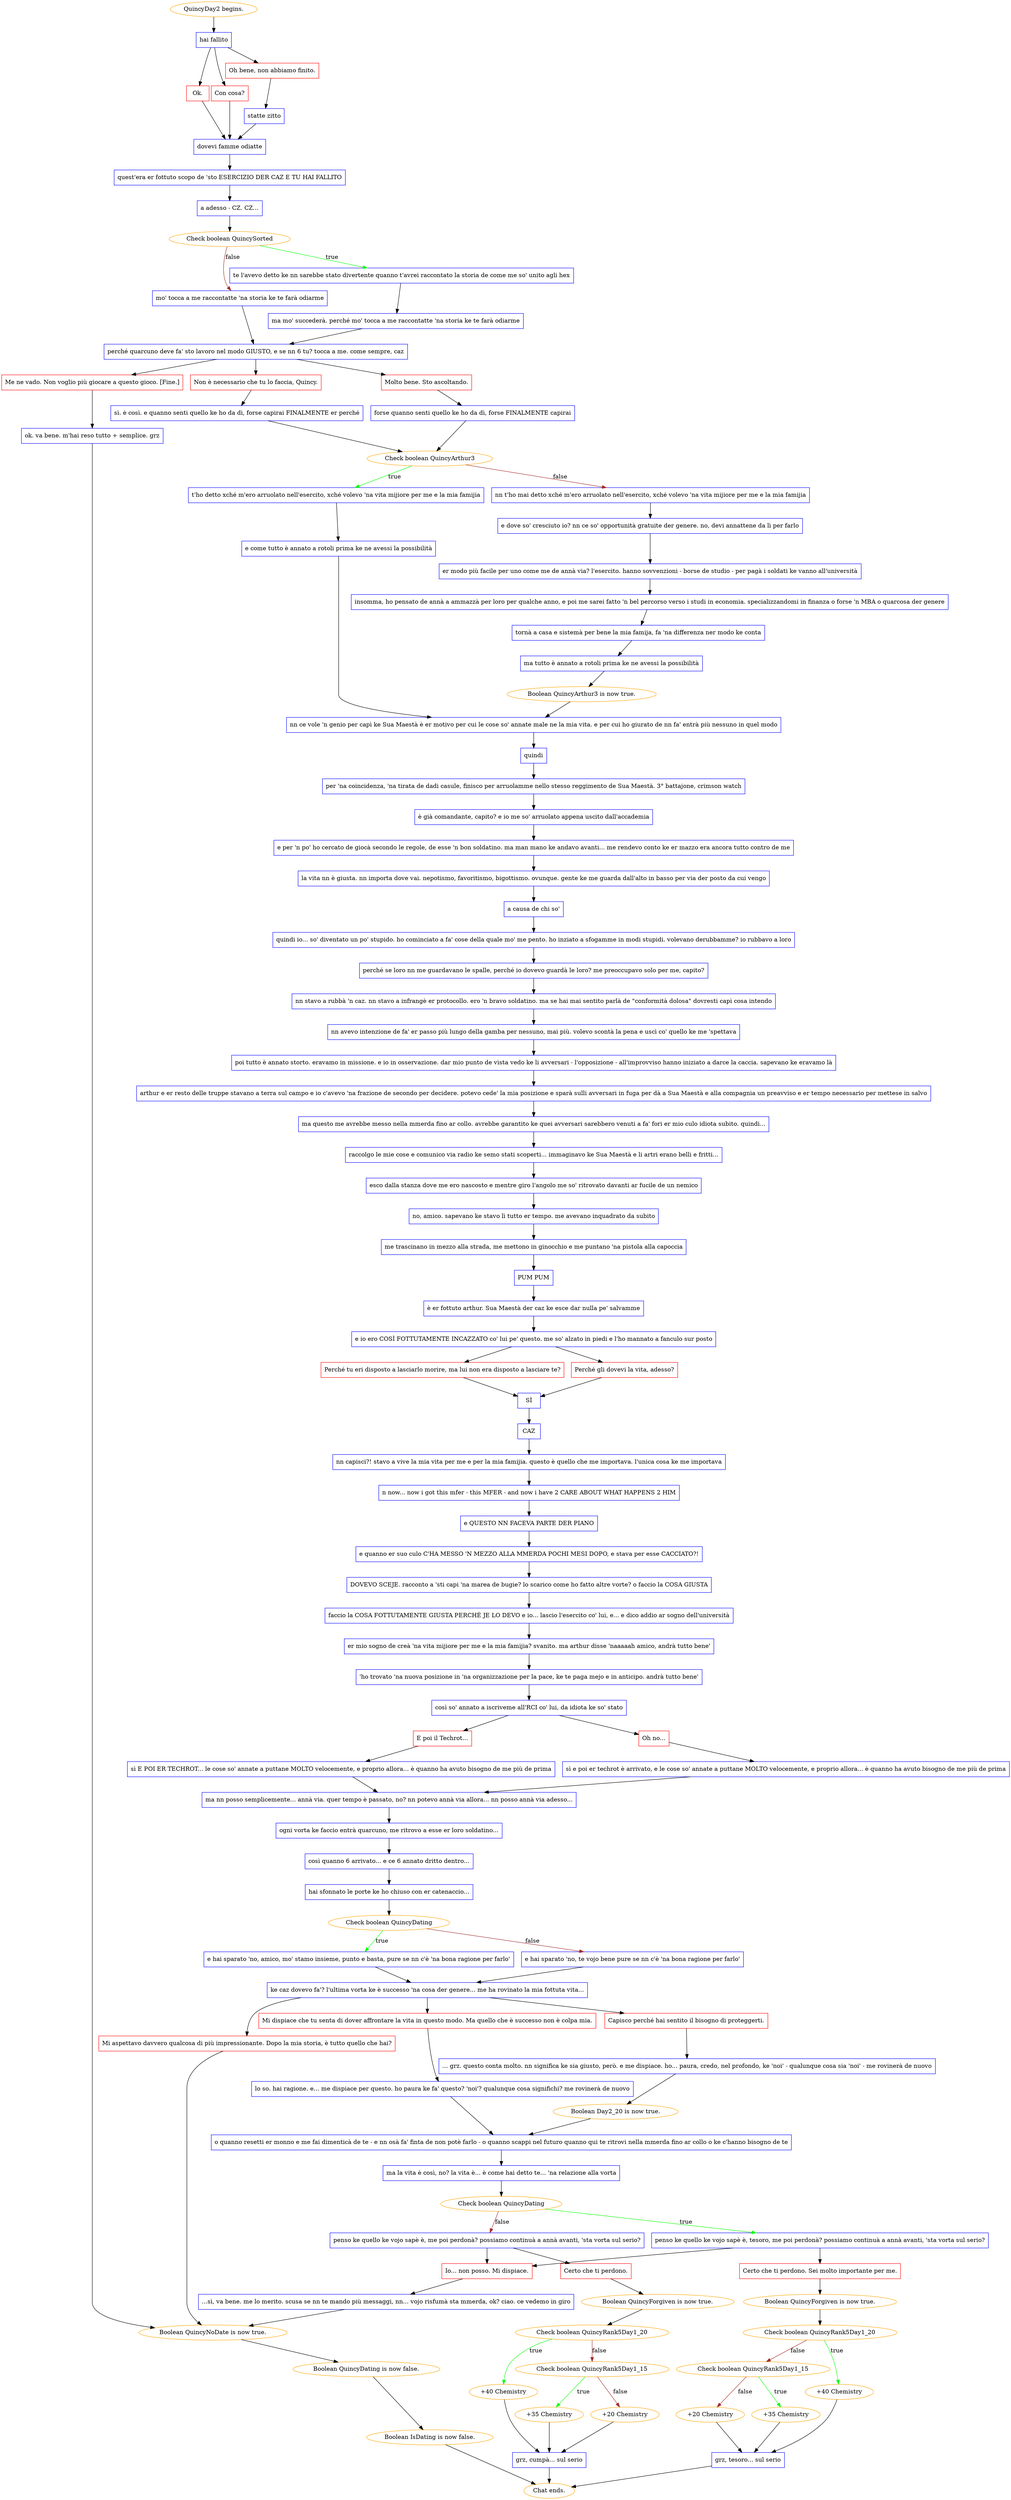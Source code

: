 digraph {
	"QuincyDay2 begins." [color=orange];
		"QuincyDay2 begins." -> j2301298859;
	j2301298859 [label="hai fallito",shape=box,color=blue];
		j2301298859 -> j3288312048;
		j2301298859 -> j106933023;
		j2301298859 -> j1253674959;
	j3288312048 [label="Ok.",shape=box,color=red];
		j3288312048 -> j3016226539;
	j106933023 [label="Con cosa?",shape=box,color=red];
		j106933023 -> j3016226539;
	j1253674959 [label="Oh bene, non abbiamo finito.",shape=box,color=red];
		j1253674959 -> j2235610674;
	j3016226539 [label="dovevi famme odiatte",shape=box,color=blue];
		j3016226539 -> j1846093000;
	j2235610674 [label="statte zitto",shape=box,color=blue];
		j2235610674 -> j3016226539;
	j1846093000 [label="quest'era er fottuto scopo de 'sto ESERCIZIO DER CAZ E TU HAI FALLITO",shape=box,color=blue];
		j1846093000 -> j2202916910;
	j2202916910 [label="a adesso - CZ. CZ...",shape=box,color=blue];
		j2202916910 -> j1602321695;
	j1602321695 [label="Check boolean QuincySorted",color=orange];
		j1602321695 -> j711443111 [label=true,color=green];
		j1602321695 -> j2486885831 [label=false,color=brown];
	j711443111 [label="te l'avevo detto ke nn sarebbe stato divertente quanno t'avrei raccontato la storia de come me so' unito agli hex",shape=box,color=blue];
		j711443111 -> j3772388660;
	j2486885831 [label="mo' tocca a me raccontatte 'na storia ke te farà odiarme",shape=box,color=blue];
		j2486885831 -> j3589293809;
	j3772388660 [label="ma mo' succederà. perché mo' tocca a me raccontatte 'na storia ke te farà odiarme",shape=box,color=blue];
		j3772388660 -> j3589293809;
	j3589293809 [label="perché quarcuno deve fa' sto lavoro nel modo GIUSTO, e se nn 6 tu? tocca a me. come sempre, caz",shape=box,color=blue];
		j3589293809 -> j1345734515;
		j3589293809 -> j406452157;
		j3589293809 -> j306236675;
	j1345734515 [label="Molto bene. Sto ascoltando.",shape=box,color=red];
		j1345734515 -> j1428116624;
	j406452157 [label="Non è necessario che tu lo faccia, Quincy.",shape=box,color=red];
		j406452157 -> j439760996;
	j306236675 [label="Me ne vado. Non voglio più giocare a questo gioco. [Fine.]",shape=box,color=red];
		j306236675 -> j2139529036;
	j1428116624 [label="forse quanno senti quello ke ho da dì, forse FINALMENTE capirai",shape=box,color=blue];
		j1428116624 -> j2846131231;
	j439760996 [label="sì. è così. e quanno senti quello ke ho da dì, forse capirai FINALMENTE er perché",shape=box,color=blue];
		j439760996 -> j2846131231;
	j2139529036 [label="ok. va bene. m'hai reso tutto + semplice. grz",shape=box,color=blue];
		j2139529036 -> j2319655028;
	j2846131231 [label="Check boolean QuincyArthur3",color=orange];
		j2846131231 -> j2395341105 [label=true,color=green];
		j2846131231 -> j14006741 [label=false,color=brown];
	j2319655028 [label="Boolean QuincyNoDate is now true.",color=orange];
		j2319655028 -> j1884175600;
	j2395341105 [label="t'ho detto xché m'ero arruolato nell'esercito, xché volevo 'na vita mijiore per me e la mia famijia",shape=box,color=blue];
		j2395341105 -> j1100155494;
	j14006741 [label="nn t'ho mai detto xché m'ero arruolato nell'esercito, xché volevo 'na vita mijiore per me e la mia famijia",shape=box,color=blue];
		j14006741 -> j1981470493;
	j1884175600 [label="Boolean QuincyDating is now false.",color=orange];
		j1884175600 -> j1242024027;
	j1100155494 [label="e come tutto è annato a rotoli prima ke ne avessi la possibilità",shape=box,color=blue];
		j1100155494 -> j2007571681;
	j1981470493 [label="e dove so' cresciuto io? nn ce so' opportunità gratuite der genere. no, devi annattene da lì per farlo",shape=box,color=blue];
		j1981470493 -> j2429248949;
	j1242024027 [label="Boolean IsDating is now false.",color=orange];
		j1242024027 -> "Chat ends.";
	j2007571681 [label="nn ce vole 'n genio per capì ke Sua Maestà è er motivo per cui le cose so' annate male ne la mia vita. e per cui ho giurato de nn fa' entrà più nessuno in quel modo",shape=box,color=blue];
		j2007571681 -> j3954283457;
	j2429248949 [label="er modo più facile per uno come me de annà via? l'esercito. hanno sovvenzioni - borse de studio - per pagà i soldati ke vanno all'università",shape=box,color=blue];
		j2429248949 -> j2165775646;
	"Chat ends." [color=orange];
	j3954283457 [label="quindi",shape=box,color=blue];
		j3954283457 -> j454930284;
	j2165775646 [label="insomma, ho pensato de annà a ammazzà per loro per qualche anno, e poi me sarei fatto 'n bel percorso verso i studi in economia. specializzandomi in finanza o forse 'n MBA o quarcosa der genere",shape=box,color=blue];
		j2165775646 -> j2323733626;
	j454930284 [label="per 'na coincidenza, 'na tirata de dadi casule, finisco per arruolamme nello stesso reggimento de Sua Maestà. 3° battajone, crimson watch",shape=box,color=blue];
		j454930284 -> j1572650113;
	j2323733626 [label="tornà a casa e sistemà per bene la mia famija, fa 'na differenza ner modo ke conta",shape=box,color=blue];
		j2323733626 -> j1221209225;
	j1572650113 [label="è già comandante, capito? e io me so' arruolato appena uscito dall'accademia",shape=box,color=blue];
		j1572650113 -> j3292258542;
	j1221209225 [label="ma tutto è annato a rotoli prima ke ne avessi la possibilità",shape=box,color=blue];
		j1221209225 -> j531563015;
	j3292258542 [label="e per 'n po' ho cercato de giocà secondo le regole, de esse 'n bon soldatino. ma man mano ke andavo avanti... me rendevo conto ke er mazzo era ancora tutto contro de me",shape=box,color=blue];
		j3292258542 -> j1590530301;
	j531563015 [label="Boolean QuincyArthur3 is now true.",color=orange];
		j531563015 -> j2007571681;
	j1590530301 [label="la vita nn è giusta. nn importa dove vai. nepotismo, favoritismo, bigottismo. ovunque. gente ke me guarda dall'alto in basso per via der posto da cui vengo",shape=box,color=blue];
		j1590530301 -> j1463817937;
	j1463817937 [label="a causa de chi so'",shape=box,color=blue];
		j1463817937 -> j40005592;
	j40005592 [label="quindi io... so' diventato un po' stupido. ho cominciato a fa' cose della quale mo' me pento. ho inziato a sfogamme in modi stupidi. volevano derubbamme? io rubbavo a loro",shape=box,color=blue];
		j40005592 -> j387485782;
	j387485782 [label="perché se loro nn me guardavano le spalle, perché io dovevo guardà le loro? me preoccupavo solo per me, capito?",shape=box,color=blue];
		j387485782 -> j1821385018;
	j1821385018 [label="nn stavo a rubbà 'n caz. nn stavo a infrangè er protocollo. ero 'n bravo soldatino. ma se hai mai sentito parlà de \"conformità dolosa\" dovresti capì cosa intendo",shape=box,color=blue];
		j1821385018 -> j3100496870;
	j3100496870 [label="nn avevo intenzione de fa' er passo più lungo della gamba per nessuno, mai più. volevo scontà la pena e uscì co' quello ke me 'spettava",shape=box,color=blue];
		j3100496870 -> j2911348586;
	j2911348586 [label="poi tutto è annato storto. eravamo in missione. e io in osservazione. dar mio punto de vista vedo ke li avversari - l'opposizione - all'improvviso hanno iniziato a darce la caccia. sapevano ke eravamo là",shape=box,color=blue];
		j2911348586 -> j3425832395;
	j3425832395 [label="arthur e er resto delle truppe stavano a terra sul campo e io c'avevo 'na frazione de secondo per decidere. potevo cede' la mia posizione e sparà sulli avversari in fuga per dà a Sua Maestà e alla compagnia un preavviso e er tempo necessario per mettese in salvo",shape=box,color=blue];
		j3425832395 -> j3410279341;
	j3410279341 [label="ma questo me avrebbe messo nella mmerda fino ar collo. avrebbe garantito ke quei avversari sarebbero venuti a fa' fori er mio culo idiota subito. quindi...",shape=box,color=blue];
		j3410279341 -> j3239832323;
	j3239832323 [label="raccolgo le mie cose e comunico via radio ke semo stati scoperti... immaginavo ke Sua Maestà e li artri erano belli e fritti...",shape=box,color=blue];
		j3239832323 -> j4050718208;
	j4050718208 [label="esco dalla stanza dove me ero nascosto e mentre giro l'angolo me so' ritrovato davanti ar fucile de un nemico",shape=box,color=blue];
		j4050718208 -> j1172507205;
	j1172507205 [label="no, amico. sapevano ke stavo lì tutto er tempo. me avevano inquadrato da subito",shape=box,color=blue];
		j1172507205 -> j1968326660;
	j1968326660 [label="me trascinano in mezzo alla strada, me mettono in ginocchio e me puntano 'na pistola alla capoccia",shape=box,color=blue];
		j1968326660 -> j6708756;
	j6708756 [label="PUM PUM",shape=box,color=blue];
		j6708756 -> j33717890;
	j33717890 [label="è er fottuto arthur. Sua Maestà der caz ke esce dar nulla pe' salvamme",shape=box,color=blue];
		j33717890 -> j2759511569;
	j2759511569 [label="e io ero COSÌ FOTTUTAMENTE INCAZZATO co' lui pe' questo. me so' alzato in piedi e l'ho mannato a fanculo sur posto",shape=box,color=blue];
		j2759511569 -> j8870344;
		j2759511569 -> j77592385;
	j8870344 [label="Perché tu eri disposto a lasciarlo morire, ma lui non era disposto a lasciare te?",shape=box,color=red];
		j8870344 -> j1715344763;
	j77592385 [label="Perché gli dovevi la vita, adesso?",shape=box,color=red];
		j77592385 -> j1715344763;
	j1715344763 [label="SÌ",shape=box,color=blue];
		j1715344763 -> j1507925051;
	j1507925051 [label="CAZ",shape=box,color=blue];
		j1507925051 -> j223150270;
	j223150270 [label="nn capisci?! stavo a vive la mia vita per me e per la mia famijia. questo è quello che me importava. l'unica cosa ke me importava",shape=box,color=blue];
		j223150270 -> j380001145;
	j380001145 [label="n now... now i got this mfer - this MFER - and now i have 2 CARE ABOUT WHAT HAPPENS 2 HIM",shape=box,color=blue];
		j380001145 -> j946635301;
	j946635301 [label="e QUESTO NN FACEVA PARTE DER PIANO",shape=box,color=blue];
		j946635301 -> j629882426;
	j629882426 [label="e quanno er suo culo C'HA MESSO 'N MEZZO ALLA MMERDA POCHI MESI DOPO, e stava per esse CACCIATO?!",shape=box,color=blue];
		j629882426 -> j864067494;
	j864067494 [label="DOVEVO SCEJE. racconto a 'sti capi 'na marea de bugie? lo scarico come ho fatto altre vorte? o faccio la COSA GIUSTA",shape=box,color=blue];
		j864067494 -> j1144087186;
	j1144087186 [label="faccio la COSA FOTTUTAMENTE GIUSTA PERCHÉ JE LO DEVO e io... lascio l'esercito co' lui, e... e dico addio ar sogno dell'università",shape=box,color=blue];
		j1144087186 -> j3456139252;
	j3456139252 [label="er mio sogno de creà 'na vita mijiore per me e la mia famijia? svanito. ma arthur disse 'naaaaah amico, andrà tutto bene'",shape=box,color=blue];
		j3456139252 -> j3586816650;
	j3586816650 [label="'ho trovato 'na nuova posizione in 'na organizzazione per la pace, ke te paga mejo e in anticipo. andrà tutto bene'",shape=box,color=blue];
		j3586816650 -> j445576795;
	j445576795 [label="così so' annato a iscriveme all'RCI co' lui, da idiota ke so' stato",shape=box,color=blue];
		j445576795 -> j3081513581;
		j445576795 -> j2638340247;
	j3081513581 [label="E poi il Techrot...",shape=box,color=red];
		j3081513581 -> j2953583155;
	j2638340247 [label="Oh no...",shape=box,color=red];
		j2638340247 -> j829566248;
	j2953583155 [label="sì E POI ER TECHROT... le cose so' annate a puttane MOLTO velocemente, e proprio allora... è quanno ha avuto bisogno de me più de prima",shape=box,color=blue];
		j2953583155 -> j2453175530;
	j829566248 [label="sì e poi er techrot è arrivato, e le cose so' annate a puttane MOLTO velocemente, e proprio allora... è quanno ha avuto bisogno de me più de prima",shape=box,color=blue];
		j829566248 -> j2453175530;
	j2453175530 [label="ma nn posso semplicemente... annà via. quer tempo è passato, no? nn potevo annà via allora... nn posso annà via adesso...",shape=box,color=blue];
		j2453175530 -> j3782510011;
	j3782510011 [label="ogni vorta ke faccio entrà quarcuno, me ritrovo a esse er loro soldatino...",shape=box,color=blue];
		j3782510011 -> j1994628236;
	j1994628236 [label="così quanno 6 arrivato... e ce 6 annato dritto dentro...",shape=box,color=blue];
		j1994628236 -> j2971416853;
	j2971416853 [label="hai sfonnato le porte ke ho chiuso con er catenaccio...",shape=box,color=blue];
		j2971416853 -> j1024679802;
	j1024679802 [label="Check boolean QuincyDating",color=orange];
		j1024679802 -> j3475592533 [label=true,color=green];
		j1024679802 -> j1115272895 [label=false,color=brown];
	j3475592533 [label="e hai sparato 'no, amico, mo' stamo insieme, punto e basta, pure se nn c'è 'na bona ragione per farlo'",shape=box,color=blue];
		j3475592533 -> j4118367909;
	j1115272895 [label="e hai sparato 'no, te vojo bene pure se nn c'è 'na bona ragione per farlo'",shape=box,color=blue];
		j1115272895 -> j4118367909;
	j4118367909 [label="ke caz dovevo fa'? l'ultima vorta ke è successo 'na cosa der genere... me ha rovinato la mia fottuta vita...",shape=box,color=blue];
		j4118367909 -> j2393174205;
		j4118367909 -> j1058936771;
		j4118367909 -> j441053006;
	j2393174205 [label="Mi dispiace che tu senta di dover affrontare la vita in questo modo. Ma quello che è successo non è colpa mia.",shape=box,color=red];
		j2393174205 -> j859704337;
	j1058936771 [label="Capisco perché hai sentito il bisogno di proteggerti.",shape=box,color=red];
		j1058936771 -> j3061195470;
	j441053006 [label="Mi aspettavo davvero qualcosa di più impressionante. Dopo la mia storia, è tutto quello che hai?",shape=box,color=red];
		j441053006 -> j2319655028;
	j859704337 [label="lo so. hai ragione. e... me dispiace per questo. ho paura ke fa' questo? 'noi'? qualunque cosa significhi? me rovinerà de nuovo",shape=box,color=blue];
		j859704337 -> j1795646676;
	j3061195470 [label="... grz. questo conta molto. nn significa ke sia giusto, però. e me dispiace. ho... paura, credo, nel profondo, ke 'noi' - qualunque cosa sia 'noi' - me rovinerà de nuovo",shape=box,color=blue];
		j3061195470 -> j3849120293;
	j1795646676 [label="o quanno resetti er monno e me fai dimenticà de te - e nn osà fa' finta de non potè farlo - o quanno scappi nel futuro quanno qui te ritrovi nella mmerda fino ar collo o ke c'hanno bisogno de te",shape=box,color=blue];
		j1795646676 -> j3236999608;
	j3849120293 [label="Boolean Day2_20 is now true.",color=orange];
		j3849120293 -> j1795646676;
	j3236999608 [label="ma la vita è così, no? la vita è... è come hai detto te... 'na relazione alla vorta",shape=box,color=blue];
		j3236999608 -> j3341990552;
	j3341990552 [label="Check boolean QuincyDating",color=orange];
		j3341990552 -> j2599660420 [label=true,color=green];
		j3341990552 -> j2658053637 [label=false,color=brown];
	j2599660420 [label="penso ke quello ke vojo sapè è, tesoro, me poi perdonà? possiamo continuà a annà avanti, 'sta vorta sul serio?",shape=box,color=blue];
		j2599660420 -> j2895436900;
		j2599660420 -> j179836971;
	j2658053637 [label="penso ke quello ke vojo sapè è, me poi perdonà? possiamo continuà a annà avanti, 'sta vorta sul serio?",shape=box,color=blue];
		j2658053637 -> j4093742689;
		j2658053637 -> j179836971;
	j2895436900 [label="Certo che ti perdono. Sei molto importante per me.",shape=box,color=red];
		j2895436900 -> j579010676;
	j179836971 [label="Io... non posso. Mi dispiace.",shape=box,color=red];
		j179836971 -> j2130999256;
	j4093742689 [label="Certo che ti perdono.",shape=box,color=red];
		j4093742689 -> j2641407865;
	j579010676 [label="Boolean QuincyForgiven is now true.",color=orange];
		j579010676 -> j3990608872;
	j2130999256 [label="...sì, va bene. me lo merito. scusa se nn te mando più messaggi, nn... vojo risfumà sta mmerda, ok? ciao. ce vedemo in giro",shape=box,color=blue];
		j2130999256 -> j2319655028;
	j2641407865 [label="Boolean QuincyForgiven is now true.",color=orange];
		j2641407865 -> j3198299229;
	j3990608872 [label="Check boolean QuincyRank5Day1_20",color=orange];
		j3990608872 -> j2805473252 [label=true,color=green];
		j3990608872 -> j620959551 [label=false,color=brown];
	j3198299229 [label="Check boolean QuincyRank5Day1_20",color=orange];
		j3198299229 -> j1519061294 [label=true,color=green];
		j3198299229 -> j2557280760 [label=false,color=brown];
	j2805473252 [label="+40 Chemistry",color=orange];
		j2805473252 -> j3512296015;
	j620959551 [label="Check boolean QuincyRank5Day1_15",color=orange];
		j620959551 -> j349061467 [label=true,color=green];
		j620959551 -> j4014657693 [label=false,color=brown];
	j1519061294 [label="+40 Chemistry",color=orange];
		j1519061294 -> j253462299;
	j2557280760 [label="Check boolean QuincyRank5Day1_15",color=orange];
		j2557280760 -> j4030040529 [label=true,color=green];
		j2557280760 -> j3802626823 [label=false,color=brown];
	j3512296015 [label="grz, tesoro... sul serio",shape=box,color=blue];
		j3512296015 -> "Chat ends.";
	j349061467 [label="+35 Chemistry",color=orange];
		j349061467 -> j3512296015;
	j4014657693 [label="+20 Chemistry",color=orange];
		j4014657693 -> j3512296015;
	j253462299 [label="grz, cumpà... sul serio",shape=box,color=blue];
		j253462299 -> "Chat ends.";
	j4030040529 [label="+35 Chemistry",color=orange];
		j4030040529 -> j253462299;
	j3802626823 [label="+20 Chemistry",color=orange];
		j3802626823 -> j253462299;
}